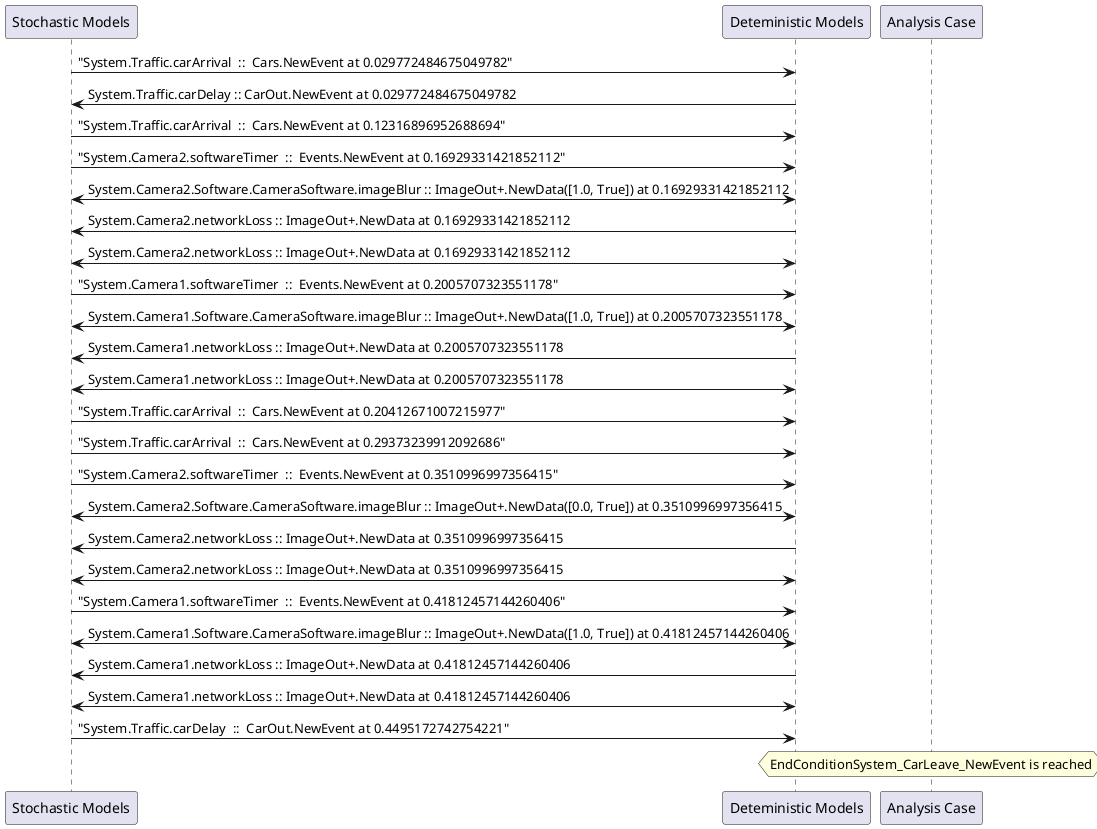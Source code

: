 
	@startuml
	participant "Stochastic Models" as stochmodel
	participant "Deteministic Models" as detmodel
	participant "Analysis Case" as analysis
	{32869_stop} stochmodel -> detmodel : "System.Traffic.carArrival  ::  Cars.NewEvent at 0.029772484675049782"
{32881_start} detmodel -> stochmodel : System.Traffic.carDelay :: CarOut.NewEvent at 0.029772484675049782
{32870_stop} stochmodel -> detmodel : "System.Traffic.carArrival  ::  Cars.NewEvent at 0.12316896952688694"
{32853_stop} stochmodel -> detmodel : "System.Camera2.softwareTimer  ::  Events.NewEvent at 0.16929331421852112"
detmodel <-> stochmodel : System.Camera2.Software.CameraSoftware.imageBlur :: ImageOut+.NewData([1.0, True]) at 0.16929331421852112
detmodel -> stochmodel : System.Camera2.networkLoss :: ImageOut+.NewData at 0.16929331421852112
detmodel <-> stochmodel : System.Camera2.networkLoss :: ImageOut+.NewData at 0.16929331421852112
{32838_stop} stochmodel -> detmodel : "System.Camera1.softwareTimer  ::  Events.NewEvent at 0.2005707323551178"
detmodel <-> stochmodel : System.Camera1.Software.CameraSoftware.imageBlur :: ImageOut+.NewData([1.0, True]) at 0.2005707323551178
detmodel -> stochmodel : System.Camera1.networkLoss :: ImageOut+.NewData at 0.2005707323551178
detmodel <-> stochmodel : System.Camera1.networkLoss :: ImageOut+.NewData at 0.2005707323551178
{32871_stop} stochmodel -> detmodel : "System.Traffic.carArrival  ::  Cars.NewEvent at 0.20412671007215977"
{32872_stop} stochmodel -> detmodel : "System.Traffic.carArrival  ::  Cars.NewEvent at 0.29373239912092686"
{32854_stop} stochmodel -> detmodel : "System.Camera2.softwareTimer  ::  Events.NewEvent at 0.3510996997356415"
detmodel <-> stochmodel : System.Camera2.Software.CameraSoftware.imageBlur :: ImageOut+.NewData([0.0, True]) at 0.3510996997356415
detmodel -> stochmodel : System.Camera2.networkLoss :: ImageOut+.NewData at 0.3510996997356415
detmodel <-> stochmodel : System.Camera2.networkLoss :: ImageOut+.NewData at 0.3510996997356415
{32839_stop} stochmodel -> detmodel : "System.Camera1.softwareTimer  ::  Events.NewEvent at 0.41812457144260406"
detmodel <-> stochmodel : System.Camera1.Software.CameraSoftware.imageBlur :: ImageOut+.NewData([1.0, True]) at 0.41812457144260406
detmodel -> stochmodel : System.Camera1.networkLoss :: ImageOut+.NewData at 0.41812457144260406
detmodel <-> stochmodel : System.Camera1.networkLoss :: ImageOut+.NewData at 0.41812457144260406
{32881_stop} stochmodel -> detmodel : "System.Traffic.carDelay  ::  CarOut.NewEvent at 0.4495172742754221"
{32881_start} <-> {32881_stop} : delay
hnote over analysis 
EndConditionSystem_CarLeave_NewEvent is reached
endnote
@enduml